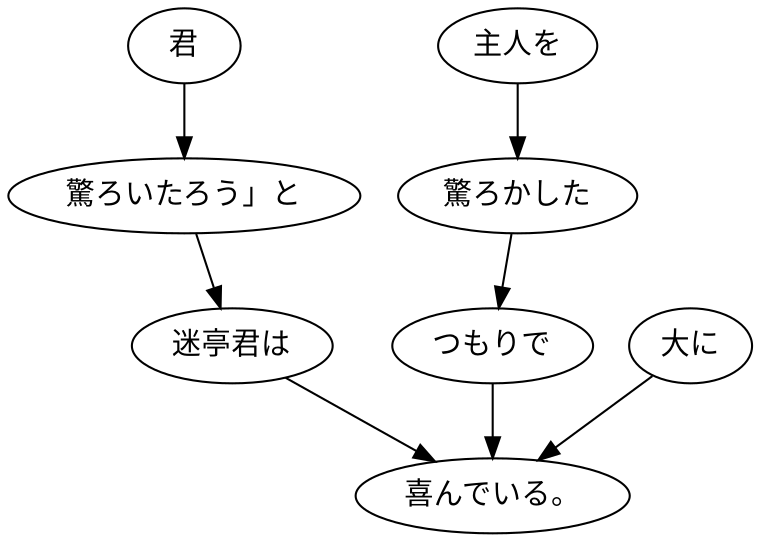 digraph graph6054 {
	node0 [label="君"];
	node1 [label="驚ろいたろう」と"];
	node2 [label="迷亭君は"];
	node3 [label="主人を"];
	node4 [label="驚ろかした"];
	node5 [label="つもりで"];
	node6 [label="大に"];
	node7 [label="喜んでいる。"];
	node0 -> node1;
	node1 -> node2;
	node2 -> node7;
	node3 -> node4;
	node4 -> node5;
	node5 -> node7;
	node6 -> node7;
}
